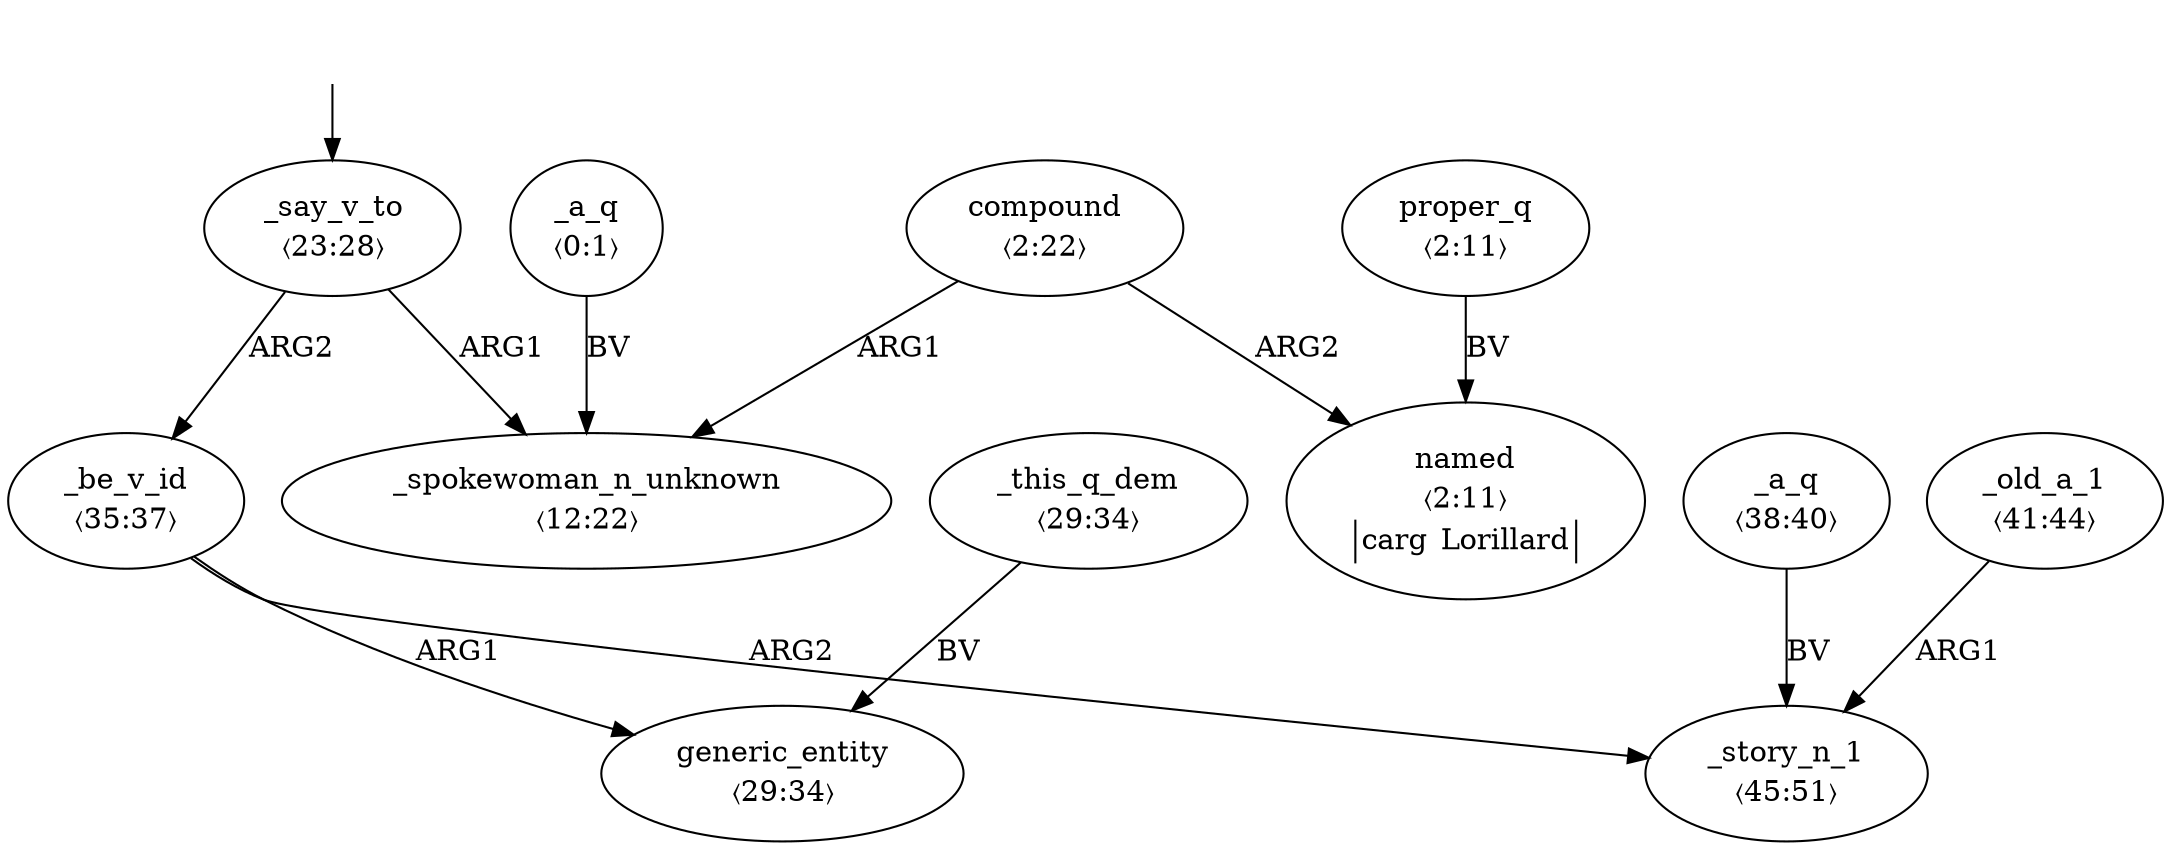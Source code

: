 digraph "20003005" {
  top [ style=invis ];
  top -> 5;
  0 [ label=<<table align="center" border="0" cellspacing="0"><tr><td colspan="2">_a_q</td></tr><tr><td colspan="2">〈0:1〉</td></tr></table>> ];
  1 [ label=<<table align="center" border="0" cellspacing="0"><tr><td colspan="2">compound</td></tr><tr><td colspan="2">〈2:22〉</td></tr></table>> ];
  2 [ label=<<table align="center" border="0" cellspacing="0"><tr><td colspan="2">proper_q</td></tr><tr><td colspan="2">〈2:11〉</td></tr></table>> ];
  3 [ label=<<table align="center" border="0" cellspacing="0"><tr><td colspan="2">named</td></tr><tr><td colspan="2">〈2:11〉</td></tr><tr><td sides="l" border="1" align="left">carg</td><td sides="r" border="1" align="left">Lorillard</td></tr></table>> ];
  4 [ label=<<table align="center" border="0" cellspacing="0"><tr><td colspan="2">_spokewoman_n_unknown</td></tr><tr><td colspan="2">〈12:22〉</td></tr></table>> ];
  5 [ label=<<table align="center" border="0" cellspacing="0"><tr><td colspan="2">_say_v_to</td></tr><tr><td colspan="2">〈23:28〉</td></tr></table>> ];
  6 [ label=<<table align="center" border="0" cellspacing="0"><tr><td colspan="2">generic_entity</td></tr><tr><td colspan="2">〈29:34〉</td></tr></table>> ];
  7 [ label=<<table align="center" border="0" cellspacing="0"><tr><td colspan="2">_this_q_dem</td></tr><tr><td colspan="2">〈29:34〉</td></tr></table>> ];
  8 [ label=<<table align="center" border="0" cellspacing="0"><tr><td colspan="2">_be_v_id</td></tr><tr><td colspan="2">〈35:37〉</td></tr></table>> ];
  9 [ label=<<table align="center" border="0" cellspacing="0"><tr><td colspan="2">_a_q</td></tr><tr><td colspan="2">〈38:40〉</td></tr></table>> ];
  10 [ label=<<table align="center" border="0" cellspacing="0"><tr><td colspan="2">_old_a_1</td></tr><tr><td colspan="2">〈41:44〉</td></tr></table>> ];
  11 [ label=<<table align="center" border="0" cellspacing="0"><tr><td colspan="2">_story_n_1</td></tr><tr><td colspan="2">〈45:51〉</td></tr></table>> ];
  10 -> 11 [ label="ARG1" ];
  1 -> 3 [ label="ARG2" ];
  9 -> 11 [ label="BV" ];
  8 -> 6 [ label="ARG1" ];
  8 -> 11 [ label="ARG2" ];
  0 -> 4 [ label="BV" ];
  1 -> 4 [ label="ARG1" ];
  5 -> 8 [ label="ARG2" ];
  5 -> 4 [ label="ARG1" ];
  2 -> 3 [ label="BV" ];
  7 -> 6 [ label="BV" ];
}

